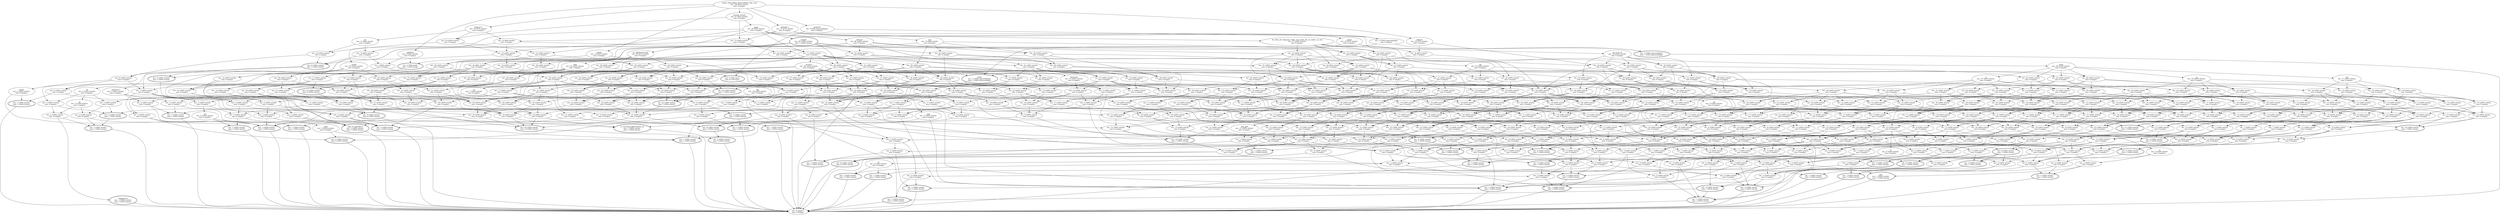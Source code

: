 digraph d{
1 [label="author, date-added, date-modified, title, year
ext.: 100 (93% article) 
own: 0 (empty) "]
2 [label="ext.: 1 (100% article) 
own: 1 (100% article) ", peripheries = 2]
3 [label="ext.: 53 (100% article) 
own: 0 (empty) "]
4 [label="ext.: 9 (100% article) 
own: 9 (100% article) ", peripheries = 2]
5 [label="ext.: 6 (100% article) 
own: 0 (empty) "]
6 [label="ext.: 1 (100% article) 
own: 1 (100% article) ", peripheries = 2]
7 [label="ext.: 10 (100% article) 
own: 0 (empty) "]
8 [label="journal, volume
ext.: 97 (95% article) 
own: 0 (empty) "]
9 [label="ext.: 9 (100% article) 
own: 1 (100% article) ", peripheries = 2]
10 [label="number
ext.: 83 (100% article) 
own: 1 (100% article) ", peripheries = 2]
11 [label="ext.: 27 (100% article) 
own: 0 (empty) "]
12 [label="ext.: 40 (100% article) 
own: 0 (empty) "]
13 [label="ext.: 26 (100% article) 
own: 0 (empty) "]
14 [label="ext.: 33 (100% article) 
own: 0 (empty) "]
15 [label="ext.: 32 (100% article) 
own: 0 (empty) "]
16 [label="ext.: 2 (100% article) 
own: 2 (100% article) ", peripheries = 2]
17 [label="ext.: 10 (100% article) 
own: 0 (empty) "]
18 [label="ext.: 5 (100% article) 
own: 0 (empty) "]
19 [label="ext.: 6 (100% article) 
own: 0 (empty) "]
20 [label="ext.: 1 (100% article) 
own: 1 (100% article) ", peripheries = 2]
21 [label="ext.: 4 (100% article) 
own: 0 (empty) "]
22 [label="ext.: 8 (100% article) 
own: 0 (empty) "]
23 [label="ext.: 2 (100% article) 
own: 0 (empty) "]
24 [label="ext.: 1 (100% article) 
own: 1 (100% article) ", peripheries = 2]
25 [label="ext.: 66 (100% article) 
own: 0 (empty) "]
26 [label="ext.: 73 (100% article) 
own: 0 (empty) "]
27 [label="ext.: 6 (100% article) 
own: 1 (100% article) ", peripheries = 2]
28 [label="ext.: 37 (100% article) 
own: 0 (empty) "]
29 [label="ext.: 11 (100% article) 
own: 1 (100% article) ", peripheries = 2]
30 [label="ext.: 12 (100% article) 
own: 0 (empty) "]
31 [label="ext.: 4 (100% article) 
own: 0 (empty) "]
32 [label="ext.: 1 (100% article) 
own: 1 (100% article) ", peripheries = 2]
33 [label="ext.: 4 (100% article) 
own: 0 (empty) "]
34 [label="ext.: 5 (100% article) 
own: 0 (empty) "]
35 [label="ext.: 2 (100% article) 
own: 0 (empty) "]
36 [label="pmc
ext.: 1 (100% article) 
own: 1 (100% article) ", peripheries = 2]
37 [label="ext.: 10 (100% article) 
own: 0 (empty) "]
38 [label="ext.: 4 (100% article) 
own: 1 (100% article) ", peripheries = 2]
39 [label="abstract
ext.: 60 (100% article) 
own: 0 (empty) "]
40 [label="ext.: 11 (100% article) 
own: 0 (empty) "]
41 [label="pages
ext.: 95 (95% article) 
own: 0 (empty) "]
42 [label="ext.: 46 (100% article) 
own: 0 (empty) "]
43 [label="ext.: 12 (100% article) 
own: 0 (empty) "]
44 [label="ext.: 1 (100% article) 
own: 1 (100% article) ", peripheries = 2]
45 [label="ext.: 17 (100% article) 
own: 0 (empty) "]
46 [label="ext.: 2 (100% article) 
own: 0 (empty) "]
47 [label="supplement
ext.: 1 (100% article) 
own: 1 (100% article) ", peripheries = 2]
48 [label="ext.: 2 (100% article) 
own: 1 (100% article) ", peripheries = 2]
49 [label="ext.: 3 (100% article) 
own: 0 (empty) "]
50 [label="ext.: 14 (100% article) 
own: 4 (100% article) ", peripheries = 2]
51 [label="ext.: 44 (90% article) 
own: 0 (empty) "]
52 [label="issn
ext.: 74 (94% article) 
own: 0 (empty) "]
53 [label="ext.: 4 (75% misc) 
own: 4 (75% misc) ", peripheries = 2]
54 [label="ext.: 7 (100% article) 
own: 0 (empty) "]
55 [label="ext.: 11 (100% article) 
own: 0 (empty) "]
56 [label="ext.: 11 (100% article) 
own: 0 (empty) "]
57 [label="ext.: 10 (100% article) 
own: 0 (empty) "]
58 [label="ext.: 42 (100% article) 
own: 0 (empty) "]
59 [label="ext.: 2 (100% article) 
own: 1 (100% article) ", peripheries = 2]
60 [label="ext.: 41 (100% article) 
own: 0 (empty) "]
61 [label="ext.: 9 (100% article) 
own: 1 (100% article) ", peripheries = 2]
62 [label="ext.: 14 (100% article) 
own: 0 (empty) "]
63 [label="ext.: 71 (100% article) 
own: 0 (empty) "]
64 [label="ext.: 14 (100% article) 
own: 0 (empty) "]
65 [label="ext.: 14 (100% article) 
own: 0 (empty) "]
66 [label="ext.: 15 (100% article) 
own: 0 (empty) "]
67 [label="ext.: 11 (100% article) 
own: 0 (empty) "]
68 [label="ext.: 13 (100% article) 
own: 0 (empty) "]
69 [label="ext.: 10 (100% article) 
own: 0 (empty) "]
70 [label="ext.: 3 (100% article) 
own: 0 (empty) "]
71 [label="ext.: 2 (100% article) 
own: 1 (100% article) ", peripheries = 2]
72 [label="ext.: 3 (100% article) 
own: 0 (empty) "]
73 [label="ext.: 7 (100% article) 
own: 0 (empty) "]
74 [label="ext.: 5 (100% article) 
own: 0 (empty) "]
75 [label="ext.: 6 (100% article) 
own: 0 (empty) "]
76 [label="ext.: 1 (100% article) 
own: 1 (100% article) ", peripheries = 2]
77 [label="ext.: 6 (100% article) 
own: 1 (100% article) ", peripheries = 2]
78 [label="ext.: 8 (100% article) 
own: 0 (empty) "]
79 [label="ext.: 5 (100% article) 
own: 0 (empty) "]
80 [label="ext.: 7 (100% article) 
own: 0 (empty) "]
81 [label="ext.: 4 (100% article) 
own: 0 (empty) "]
82 [label="ext.: 1 (100% article) 
own: 1 (100% article) ", peripheries = 2]
83 [label="ext.: 3 (100% article) 
own: 1 (100% article) ", peripheries = 2]
84 [label="ext.: 1 (100% article) 
own: 1 (100% article) ", peripheries = 2]
85 [label="ext.: 6 (100% article) 
own: 0 (empty) "]
86 [label="ext.: 3 (100% article) 
own: 1 (100% article) ", peripheries = 2]
87 [label="ext.: 36 (100% article) 
own: 0 (empty) "]
88 [label="ext.: 63 (100% article) 
own: 0 (empty) "]
89 [label="ext.: 30 (100% article) 
own: 0 (empty) "]
90 [label="ext.: 37 (100% article) 
own: 0 (empty) "]
91 [label="ext.: 48 (100% article) 
own: 0 (empty) "]
92 [label="ext.: 34 (100% article) 
own: 0 (empty) "]
93 [label="ext.: 41 (100% article) 
own: 0 (empty) "]
94 [label="ext.: 52 (100% article) 
own: 0 (empty) "]
95 [label="ext.: 22 (100% article) 
own: 1 (100% article) ", peripheries = 2]
96 [label="ext.: 38 (100% article) 
own: 0 (empty) "]
97 [label="isi, publication-type
ext.: 46 (91% article) 
own: 0 (empty) "]
98 [label="ext.: 24 (100% article) 
own: 1 (100% article) ", peripheries = 2]
99 [label="ext.: 10 (100% article) 
own: 1 (100% article) ", peripheries = 2]
100 [label="ext.: 13 (100% article) 
own: 0 (empty) "]
101 [label="ext.: 13 (100% article) 
own: 0 (empty) "]
102 [label="ext.: 14 (100% article) 
own: 0 (empty) "]
103 [label="ext.: 12 (100% article) 
own: 0 (empty) "]
104 [label="ext.: 13 (100% article) 
own: 0 (empty) "]
105 [label="ext.: 16 (100% article) 
own: 0 (empty) "]
106 [label="ext.: 16 (100% article) 
own: 0 (empty) "]
107 [label="mh
ext.: 17 (100% article) 
own: 0 (empty) "]
108 [label="ext.: 15 (100% article) 
own: 0 (empty) "]
109 [label="ext.: 5 (100% article) 
own: 1 (100% article) ", peripheries = 2]
110 [label="ext.: 7 (100% article) 
own: 0 (empty) "]
111 [label="ext.: 12 (100% article) 
own: 0 (empty) "]
112 [label="ext.: 13 (100% article) 
own: 0 (empty) "]
113 [label="ext.: 6 (100% article) 
own: 0 (empty) "]
114 [label="ext.: 11 (100% article) 
own: 0 (empty) "]
115 [label="ext.: 12 (100% article) 
own: 0 (empty) "]
116 [label="ext.: 12 (100% article) 
own: 0 (empty) "]
117 [label="ext.: 15 (100% article) 
own: 0 (empty) "]
118 [label="ext.: 15 (100% article) 
own: 0 (empty) "]
119 [label="ext.: 16 (100% article) 
own: 0 (empty) "]
120 [label="ext.: 14 (100% article) 
own: 0 (empty) "]
121 [label="ext.: 6 (100% article) 
own: 0 (empty) "]
122 [label="ext.: 8 (100% article) 
own: 0 (empty) "]
123 [label="ext.: 7 (100% article) 
own: 0 (empty) "]
124 [label="ext.: 9 (100% article) 
own: 0 (empty) "]
125 [label="ext.: 8 (100% article) 
own: 0 (empty) "]
126 [label="m3
ext.: 2 (100% article) 
own: 0 (empty) "]
127 [label="ext.: 30 (100% article) 
own: 0 (empty) "]
128 [label="ext.: 29 (100% article) 
own: 0 (empty) "]
129 [label="ext.: 7 (100% article) 
own: 0 (empty) "]
130 [label="ext.: 2 (100% article) 
own: 0 (empty) "]
131 [label="ext.: 5 (100% article) 
own: 0 (empty) "]
132 [label="ext.: 4 (100% article) 
own: 0 (empty) "]
133 [label="ty
ext.: 7 (100% article) 
own: 0 (empty) "]
134 [label="isbn, l3, bdsk-file-2
ext.: 1 (100% article) 
own: 1 (100% article) ", peripheries = 2]
135 [label="bdsk-file-1
ext.: 75 (97% article) 
own: 0 (empty) "]
136 [label="group
ext.: 43 (97% article) 
own: 0 (empty) "]
137 [label="booktitle
ext.: 6 (50% inproceedings) 
own: 0 (empty) "]
138 [label="ext.: 1 (100% inproceedings) 
own: 1 (100% inproceedings) ", peripheries = 2]
139 [label="ext.: 3 (100% article) 
own: 0 (empty) "]
140 [label="ext.: 17 (100% article) 
own: 0 (empty) "]
141 [label="ext.: 6 (100% article) 
own: 0 (empty) "]
142 [label="ext.: 2 (100% article) 
own: 0 (empty) "]
143 [label="ext.: 1 (100% article) 
own: 1 (100% article) ", peripheries = 2]
144 [label="url
ext.: 11 (90% article) 
own: 0 (empty) "]
145 [label="ext.: 10 (90% article) 
own: 0 (empty) "]
146 [label="bdsk-url-1
ext.: 34 (97% article) 
own: 0 (empty) "]
147 [label="ext.: 33 (96% article) 
own: 0 (empty) "]
148 [label="ext.: 20 (95% article) 
own: 0 (empty) "]
149 [label="ext.: 3 (66% article) 
own: 0 (empty) "]
150 [label="ext.: 33 (96% article) 
own: 0 (empty) "]
151 [label="address
ext.: 35 (97% article) 
own: 0 (empty) "]
152 [label="ext.: 2 (100% inproceedings) 
own: 0 (empty) "]
153 [label="editor
ext.: 1 (100% inproceedings) 
own: 1 (100% inproceedings) ", peripheries = 2]
154 [label="ext.: 30 (100% article) 
own: 0 (empty) "]
155 [label="ext.: 2 (100% article) 
own: 0 (empty) "]
156 [label="month
ext.: 33 (100% article) 
own: 0 (empty) "]
157 [label="ext.: 1 (100% article) 
own: 1 (100% article) ", peripheries = 2]
158 [label="publisher
ext.: 4 (50% article) 
own: 0 (empty) "]
159 [label="annote
ext.: 13 (92% article) 
own: 0 (empty) "]
160 [label="ext.: 2 (50% book) 
own: 1 (100% book) ", peripheries = 2]
161 [label="ext.: 14 (100% article) 
own: 0 (empty) "]
162 [label="ext.: 14 (100% article) 
own: 0 (empty) "]
163 [label="ext.: 20 (100% article) 
own: 0 (empty) "]
164 [label="ext.: 21 (100% article) 
own: 0 (empty) "]
165 [label="ext.: 23 (100% article) 
own: 0 (empty) "]
166 [label="ext.: 18 (100% article) 
own: 0 (empty) "]
167 [label="ext.: 7 (100% article) 
own: 0 (empty) "]
168 [label="ext.: 17 (100% article) 
own: 0 (empty) "]
169 [label="ext.: 23 (100% article) 
own: 0 (empty) "]
170 [label="ext.: 24 (100% article) 
own: 0 (empty) "]
171 [label="ext.: 26 (100% article) 
own: 0 (empty) "]
172 [label="ext.: 21 (100% article) 
own: 0 (empty) "]
173 [label="ext.: 8 (100% article) 
own: 0 (empty) "]
174 [label="ext.: 6 (100% article) 
own: 0 (empty) "]
175 [label="ext.: 5 (100% article) 
own: 0 (empty) "]
176 [label="ext.: 16 (100% article) 
own: 0 (empty) "]
177 [label="ext.: 22 (100% article) 
own: 0 (empty) "]
178 [label="ext.: 23 (100% article) 
own: 0 (empty) "]
179 [label="ext.: 25 (100% article) 
own: 0 (empty) "]
180 [label="ext.: 20 (100% article) 
own: 0 (empty) "]
181 [label="ext.: 19 (100% article) 
own: 0 (empty) "]
182 [label="rn
ext.: 25 (100% article) 
own: 0 (empty) "]
183 [label="ext.: 26 (100% article) 
own: 0 (empty) "]
184 [label="dcom
ext.: 28 (100% article) 
own: 0 (empty) "]
185 [label="ext.: 23 (100% article) 
own: 0 (empty) "]
186 [label="ext.: 15 (100% article) 
own: 0 (empty) "]
187 [label="ext.: 21 (100% article) 
own: 0 (empty) "]
188 [label="ext.: 22 (100% article) 
own: 0 (empty) "]
189 [label="ext.: 24 (100% article) 
own: 0 (empty) "]
190 [label="ext.: 19 (100% article) 
own: 0 (empty) "]
191 [label="ext.: 18 (100% article) 
own: 0 (empty) "]
192 [label="ext.: 24 (100% article) 
own: 0 (empty) "]
193 [label="ext.: 25 (100% article) 
own: 0 (empty) "]
194 [label="lr
ext.: 27 (100% article) 
own: 0 (empty) "]
195 [label="ext.: 22 (100% article) 
own: 0 (empty) "]
196 [label="ext.: 47 (100% article) 
own: 0 (empty) "]
197 [label="ext.: 1 (100% article) 
own: 1 (100% article) ", peripheries = 2]
198 [label="ext.: 7 (100% article) 
own: 0 (empty) "]
199 [label="ext.: 7 (100% article) 
own: 0 (empty) "]
200 [label="ext.: 10 (100% article) 
own: 0 (empty) "]
201 [label="ext.: 9 (100% article) 
own: 0 (empty) "]
202 [label="ext.: 10 (100% article) 
own: 0 (empty) "]
203 [label="ext.: 11 (100% article) 
own: 0 (empty) "]
204 [label="ext.: 10 (100% article) 
own: 0 (empty) "]
205 [label="ext.: 10 (100% article) 
own: 0 (empty) "]
206 [label="ext.: 11 (100% article) 
own: 0 (empty) "]
207 [label="ext.: 11 (100% article) 
own: 0 (empty) "]
208 [label="ext.: 12 (100% article) 
own: 0 (empty) "]
209 [label="ext.: 17 (100% article) 
own: 0 (empty) "]
210 [label="ext.: 8 (100% article) 
own: 0 (empty) "]
211 [label="ext.: 3 (100% article) 
own: 1 (100% article) ", peripheries = 2]
212 [label="ext.: 13 (100% article) 
own: 0 (empty) "]
213 [label="ext.: 19 (100% article) 
own: 0 (empty) "]
214 [label="ext.: 29 (100% article) 
own: 0 (empty) "]
215 [label="ext.: 31 (100% article) 
own: 0 (empty) "]
216 [label="ext.: 15 (100% article) 
own: 0 (empty) "]
217 [label="ext.: 16 (100% article) 
own: 0 (empty) "]
218 [label="ext.: 18 (100% article) 
own: 0 (empty) "]
219 [label="ext.: 27 (100% article) 
own: 0 (empty) "]
220 [label="ext.: 35 (100% article) 
own: 0 (empty) "]
221 [label="ext.: 33 (100% article) 
own: 0 (empty) "]
222 [label="ext.: 16 (100% article) 
own: 0 (empty) "]
223 [label="ext.: 21 (100% article) 
own: 0 (empty) "]
224 [label="ext.: 20 (100% article) 
own: 0 (empty) "]
225 [label="ext.: 24 (100% article) 
own: 0 (empty) "]
226 [label="ext.: 16 (100% article) 
own: 0 (empty) "]
227 [label="ext.: 19 (100% article) 
own: 0 (empty) "]
228 [label="ext.: 26 (100% article) 
own: 0 (empty) "]
229 [label="ext.: 33 (100% article) 
own: 0 (empty) "]
230 [label="ext.: 31 (100% article) 
own: 0 (empty) "]
231 [label="ext.: 29 (100% article) 
own: 0 (empty) "]
232 [label="da, edat, jid, language, mhda, own, pmid, pst, pt, pubm, so, stat
ext.: 37 (100% article) 
own: 0 (empty) "]
233 [label="ext.: 35 (100% article) 
own: 0 (empty) "]
234 [label="ext.: 16 (100% article) 
own: 0 (empty) "]
235 [label="ext.: 20 (100% article) 
own: 0 (empty) "]
236 [label="ext.: 19 (100% article) 
own: 0 (empty) "]
237 [label="ext.: 17 (100% article) 
own: 0 (empty) "]
238 [label="pii
ext.: 22 (100% article) 
own: 0 (empty) "]
239 [label="ext.: 21 (100% article) 
own: 0 (empty) "]
240 [label="ext.: 16 (100% article) 
own: 0 (empty) "]
241 [label="ext.: 18 (100% article) 
own: 0 (empty) "]
242 [label="ext.: 12 (100% article) 
own: 0 (empty) "]
243 [label="ext.: 10 (100% article) 
own: 1 (100% article) ", peripheries = 2]
244 [label="ext.: 16 (100% article) 
own: 0 (empty) "]
245 [label="ext.: 19 (100% article) 
own: 0 (empty) "]
246 [label="ext.: 18 (100% article) 
own: 0 (empty) "]
247 [label="ext.: 21 (100% article) 
own: 0 (empty) "]
248 [label="ext.: 17 (100% article) 
own: 0 (empty) "]
249 [label="ext.: 20 (100% article) 
own: 0 (empty) "]
250 [label="ext.: 8 (100% article) 
own: 1 (100% article) ", peripheries = 2]
251 [label="ext.: 10 (100% article) 
own: 0 (empty) "]
252 [label="ext.: 6 (100% article) 
own: 0 (empty) "]
253 [label="ext.: 7 (100% article) 
own: 0 (empty) "]
254 [label="ext.: 7 (100% article) 
own: 0 (empty) "]
255 [label="ext.: 8 (100% article) 
own: 0 (empty) "]
256 [label="ext.: 4 (100% article) 
own: 0 (empty) "]
257 [label="ext.: 4 (100% article) 
own: 0 (empty) "]
258 [label="ext.: 13 (100% article) 
own: 0 (empty) "]
259 [label="ext.: 11 (100% article) 
own: 0 (empty) "]
260 [label="ext.: 2 (100% article) 
own: 1 (100% article) ", peripheries = 2]
261 [label="ext.: 6 (100% article) 
own: 1 (100% article) ", peripheries = 2]
262 [label="ext.: 10 (100% article) 
own: 0 (empty) "]
263 [label="ext.: 25 (100% article) 
own: 0 (empty) "]
264 [label="ext.: 12 (100% article) 
own: 0 (empty) "]
265 [label="ext.: 28 (100% article) 
own: 0 (empty) "]
266 [label="ext.: 23 (100% article) 
own: 0 (empty) "]
267 [label="ext.: 25 (100% article) 
own: 0 (empty) "]
268 [label="ext.: 9 (100% article) 
own: 0 (empty) "]
269 [label="ext.: 12 (100% article) 
own: 0 (empty) "]
270 [label="ext.: 17 (100% article) 
own: 0 (empty) "]
271 [label="ext.: 22 (100% article) 
own: 0 (empty) "]
272 [label="co, iso-source-abbreviation, ps
ext.: 1 (100% article) 
own: 1 (100% article) ", peripheries = 2]
273 [label="ext.: 9 (100% article) 
own: 0 (empty) "]
274 [label="ext.: 18 (100% article) 
own: 0 (empty) "]
275 [label="ext.: 28 (100% article) 
own: 0 (empty) "]
276 [label="ext.: 30 (100% article) 
own: 0 (empty) "]
277 [label="ext.: 14 (100% article) 
own: 0 (empty) "]
278 [label="ext.: 10 (100% article) 
own: 0 (empty) "]
279 [label="ext.: 17 (100% article) 
own: 0 (empty) "]
280 [label="ext.: 26 (100% article) 
own: 0 (empty) "]
281 [label="ext.: 34 (100% article) 
own: 0 (empty) "]
282 [label="ext.: 32 (100% article) 
own: 0 (empty) "]
283 [label="ext.: 15 (100% article) 
own: 0 (empty) "]
284 [label="ext.: 20 (100% article) 
own: 0 (empty) "]
285 [label="ext.: 19 (100% article) 
own: 0 (empty) "]
286 [label="ext.: 23 (100% article) 
own: 0 (empty) "]
287 [label="ext.: 15 (100% article) 
own: 0 (empty) "]
288 [label="ext.: 18 (100% article) 
own: 0 (empty) "]
289 [label="ext.: 25 (100% article) 
own: 0 (empty) "]
290 [label="ext.: 32 (100% article) 
own: 0 (empty) "]
291 [label="ext.: 30 (100% article) 
own: 0 (empty) "]
292 [label="ext.: 28 (100% article) 
own: 0 (empty) "]
293 [label="au, jt, pl, sb
ext.: 36 (100% article) 
own: 0 (empty) "]
294 [label="ext.: 34 (100% article) 
own: 0 (empty) "]
295 [label="ext.: 15 (100% article) 
own: 0 (empty) "]
296 [label="ext.: 19 (100% article) 
own: 0 (empty) "]
297 [label="ext.: 18 (100% article) 
own: 0 (empty) "]
298 [label="ext.: 16 (100% article) 
own: 0 (empty) "]
299 [label="ext.: 21 (100% article) 
own: 0 (empty) "]
300 [label="ext.: 20 (100% article) 
own: 0 (empty) "]
301 [label="ext.: 15 (100% article) 
own: 0 (empty) "]
302 [label="ext.: 15 (100% article) 
own: 0 (empty) "]
303 [label="ext.: 17 (100% article) 
own: 0 (empty) "]
304 [label="ext.: 11 (100% article) 
own: 0 (empty) "]
305 [label="ext.: 12 (100% article) 
own: 0 (empty) "]
306 [label="ext.: 10 (100% article) 
own: 0 (empty) "]
307 [label="ext.: 6 (100% article) 
own: 6 (100% article) ", peripheries = 2]
308 [label="ext.: 5 (100% article) 
own: 0 (empty) "]
309 [label="ext.: 15 (100% article) 
own: 0 (empty) "]
310 [label="ext.: 1 (100% article) 
own: 1 (100% article) ", peripheries = 2]
311 [label="ext.: 2 (100% article) 
own: 0 (empty) "]
312 [label="si
ext.: 3 (100% article) 
own: 0 (empty) "]
313 [label="ext.: 1 (100% article) 
own: 1 (100% article) ", peripheries = 2]
314 [label="ext.: 8 (100% article) 
own: 0 (empty) "]
315 [label="ext.: 4 (100% article) 
own: 0 (empty) "]
316 [label="ext.: 15 (100% article) 
own: 0 (empty) "]
317 [label="ext.: 10 (100% article) 
own: 0 (empty) "]
318 [label="ext.: 11 (100% article) 
own: 0 (empty) "]
319 [label="ext.: 18 (100% article) 
own: 0 (empty) "]
320 [label="ext.: 13 (100% article) 
own: 0 (empty) "]
321 [label="keywords
ext.: 15 (100% article) 
own: 0 (empty) "]
322 [label="ext.: 17 (100% article) 
own: 0 (empty) "]
323 [label="ext.: 20 (100% article) 
own: 0 (empty) "]
324 [label="ext.: 16 (100% article) 
own: 0 (empty) "]
325 [label="ext.: 19 (100% article) 
own: 0 (empty) "]
326 [label="ext.: 7 (100% article) 
own: 0 (empty) "]
327 [label="ext.: 9 (100% article) 
own: 0 (empty) "]
328 [label="ext.: 25 (100% article) 
own: 0 (empty) "]
329 [label="ext.: 28 (100% article) 
own: 0 (empty) "]
330 [label="ext.: 27 (100% article) 
own: 0 (empty) "]
331 [label="ext.: 30 (100% article) 
own: 0 (empty) "]
332 [label="ext.: 17 (100% article) 
own: 0 (empty) "]
333 [label="ext.: 19 (100% article) 
own: 0 (empty) "]
334 [label="ext.: 17 (100% article) 
own: 0 (empty) "]
335 [label="ext.: 20 (100% article) 
own: 0 (empty) "]
336 [label="ext.: 19 (100% article) 
own: 0 (empty) "]
337 [label="ext.: 22 (100% article) 
own: 0 (empty) "]
338 [label="ext.: 18 (100% article) 
own: 0 (empty) "]
339 [label="ext.: 21 (100% article) 
own: 0 (empty) "]
340 [label="ext.: 9 (100% article) 
own: 0 (empty) "]
341 [label="ext.: 11 (100% article) 
own: 0 (empty) "]
342 [label="ext.: 10 (100% article) 
own: 0 (empty) "]
343 [label="ext.: 13 (100% article) 
own: 0 (empty) "]
344 [label="ext.: 39 (100% article) 
own: 0 (empty) "]
345 [label="ext.: 24 (100% article) 
own: 0 (empty) "]
346 [label="ext.: 27 (100% article) 
own: 0 (empty) "]
347 [label="ext.: 26 (100% article) 
own: 0 (empty) "]
348 [label="ext.: 29 (100% article) 
own: 0 (empty) "]
349 [label="ext.: 16 (100% article) 
own: 0 (empty) "]
350 [label="ext.: 18 (100% article) 
own: 0 (empty) "]
351 [label="ext.: 2 (100% article) 
own: 1 (100% article) ", peripheries = 2]
352 [label="ext.: 4 (100% article) 
own: 0 (empty) "]
353 [label="ext.: 7 (100% article) 
own: 0 (empty) "]
354 [label="ext.: 2 (100% article) 
own: 0 (empty) "]
355 [label="ext.: 12 (100% article) 
own: 0 (empty) "]
356 [label="ext.: 9 (100% article) 
own: 0 (empty) "]
357 [label="ext.: 1 (100% article) 
own: 1 (100% article) ", peripheries = 2]
358 [label="ext.: 28 (100% article) 
own: 0 (empty) "]
359 [label="ext.: 27 (100% article) 
own: 0 (empty) "]
360 [label="dep, phst
ext.: 11 (100% article) 
own: 0 (empty) "]
361 [label="gr
ext.: 9 (100% article) 
own: 0 (empty) "]
362 [label="ext.: 19 (100% article) 
own: 0 (empty) "]
363 [label="ext.: 4 (100% article) 
own: 0 (empty) "]
364 [label="ext.: 31 (100% article) 
own: 0 (empty) "]
365 [label="ext.: 30 (100% article) 
own: 0 (empty) "]
366 [label="ext.: 18 (100% article) 
own: 0 (empty) "]
367 [label="local-url
ext.: 49 (100% article) 
own: 0 (empty) "]
368 [label="ext.: 6 (100% article) 
own: 0 (empty) "]
369 [label="ext.: 16 (100% article) 
own: 0 (empty) "]
370 [label="ext.: 18 (100% article) 
own: 0 (empty) "]
371 [label="ext.: 12 (100% article) 
own: 0 (empty) "]
372 [label="ext.: 17 (100% article) 
own: 0 (empty) "]
373 [label="ext.: 20 (100% article) 
own: 0 (empty) "]
374 [label="ext.: 19 (100% article) 
own: 0 (empty) "]
375 [label="ext.: 13 (100% article) 
own: 0 (empty) "]
376 [label="ext.: 13 (100% article) 
own: 0 (empty) "]
377 [label="ext.: 14 (100% article) 
own: 0 (empty) "]
378 [label="ext.: 4 (100% article) 
own: 0 (empty) "]
379 [label="ext.: 23 (100% article) 
own: 0 (empty) "]
380 [label="ext.: 7 (100% article) 
own: 0 (empty) "]
381 [label="ext.: 16 (100% article) 
own: 0 (empty) "]
382 [label="ext.: 19 (100% article) 
own: 0 (empty) "]
383 [label="ext.: 20 (100% article) 
own: 0 (empty) "]
384 [label="ext.: 3 (100% article) 
own: 0 (empty) "]
385 [label="ext.: 1 (100% article) 
own: 1 (100% article) ", peripheries = 2]
386 [label="ext.: 3 (100% article) 
own: 0 (empty) "]
387 [label="ext.: 2 (100% article) 
own: 0 (empty) "]
388 [label="ext.: 9 (100% article) 
own: 0 (empty) "]
389 [label="ext.: 3 (100% article) 
own: 0 (empty) "]
390 [label="ext.: 12 (100% article) 
own: 0 (empty) "]
391 [label="ext.: 4 (100% article) 
own: 0 (empty) "]
392 [label="ext.: 4 (100% article) 
own: 0 (empty) "]
393 [label="ext.: 2 (100% article) 
own: 0 (empty) "]
394 [label="ext.: 6 (100% article) 
own: 0 (empty) "]
395 [label="ci
ext.: 5 (100% article) 
own: 0 (empty) "]
396 [label="ext.: 2 (100% article) 
own: 0 (empty) "]
397 [label="ext.: 4 (100% article) 
own: 0 (empty) "]
398 [label="ext.: 5 (100% article) 
own: 0 (empty) "]
399 [label="ext.: 3 (100% article) 
own: 0 (empty) "]
400 [label="ext.: 3 (100% article) 
own: 0 (empty) "]
401 [label="ext.: 3 (100% article) 
own: 0 (empty) "]
402 [label="ext.: 2 (100% article) 
own: 0 (empty) "]
403 [label="ext.: 1 (100% article) 
own: 1 (100% article) ", peripheries = 2]
404 [label="title1
ext.: 3 (100% article) 
own: 0 (empty) "]
405 [label="ext.: 3 (100% article) 
own: 0 (empty) "]
406 [label="ext.: 2 (100% article) 
own: 2 (100% article) ", peripheries = 2]
407 [label="eprint
ext.: 2 (100% article) 
own: 0 (empty) "]
408 [label="ext.: 7 (100% article) 
own: 0 (empty) "]
409 [label="ext.: 2 (100% article) 
own: 0 (empty) "]
410 [label="ext.: 9 (100% article) 
own: 0 (empty) "]
411 [label="ext.: 3 (100% article) 
own: 0 (empty) "]
412 [label="doi
ext.: 18 (100% article) 
own: 0 (empty) "]
413 [label="bdsk-url-2
ext.: 3 (100% article) 
own: 0 (empty) "]
414 [label="ext.: 2 (100% article) 
own: 0 (empty) "]
415 [label="ext.: 11 (100% article) 
own: 0 (empty) "]
416 [label="ext.: 26 (100% article) 
own: 0 (empty) "]
417 [label="ext.: 2 (100% article) 
own: 0 (empty) "]
418 [label="ext.: 3 (100% article) 
own: 0 (empty) "]
419 [label="ext.: 1 (100% article) 
own: 1 (100% article) ", peripheries = 2]
420 [label="ext.: 30 (100% article) 
own: 0 (empty) "]
421 [label="ext.: 21 (100% article) 
own: 0 (empty) "]
422 [label="ext.: 2 (100% article) 
own: 0 (empty) "]
423 [label="af
ext.: 3 (100% article) 
own: 0 (empty) "]
424 [label="ext.: 3 (100% article) 
own: 0 (empty) "]
425 [label="di
ext.: 4 (100% article) 
own: 0 (empty) "]
426 [label="ext.: 23 (100% article) 
own: 0 (empty) "]
427 [label="ext.: 25 (100% article) 
own: 0 (empty) "]
428 [label="ext.: 22 (100% article) 
own: 0 (empty) "]
429 [label="ext.: 21 (100% article) 
own: 0 (empty) "]
430 [label="ext.: 40 (100% article) 
own: 0 (empty) "]
431 [label="ext.: 31 (100% article) 
own: 0 (empty) "]
432 [label="ext.: 24 (100% article) 
own: 0 (empty) "]
433 [label="ext.: 26 (100% article) 
own: 0 (empty) "]
434 [label="ext.: 20 (100% article) 
own: 0 (empty) "]
435 [label="ext.: 24 (100% article) 
own: 0 (empty) "]
436 [label="ext.: 27 (100% article) 
own: 0 (empty) "]
437 [label="ext.: 1 (100% article) 
own: 1 (100% article) ", peripheries = 2]
438 [label="ext.: 27 (100% article) 
own: 0 (empty) "]
439 [label="ext.: 20 (100% article) 
own: 0 (empty) "]
440 [label="ext.: 21 (100% article) 
own: 0 (empty) "]
441 [label="ext.: 20 (100% article) 
own: 0 (empty) "]
442 [label="ext.: 28 (100% article) 
own: 0 (empty) "]
443 [label="ext.: 19 (100% article) 
own: 0 (empty) "]
444 [label="ext.: 23 (100% article) 
own: 0 (empty) "]
445 [label="ext.: 19 (100% article) 
own: 0 (empty) "]
446 [label="ext.: 18 (100% article) 
own: 13 (100% article) ", peripheries = 2]
447 [label="ext.: 3 (100% article) 
own: 0 (empty) "]
448 [label="ext.: 2 (100% article) 
own: 0 (empty) "]
449 [label="ext.: 1 (100% article) 
own: 1 (100% article) ", peripheries = 2]
450 [label="ext.: 7 (100% article) 
own: 0 (empty) "]
451 [label="ext.: 3 (100% article) 
own: 0 (empty) "]
452 [label="ext.: 10 (100% article) 
own: 0 (empty) "]
453 [label="ext.: 2 (100% article) 
own: 0 (empty) "]
454 [label="ext.: 1 (100% article) 
own: 1 (100% article) ", peripheries = 2]
455 [label="ext.: 9 (100% article) 
own: 0 (empty) "]
456 [label="ext.: 12 (100% article) 
own: 0 (empty) "]
457 [label="ext.: 11 (100% article) 
own: 0 (empty) "]
458 [label="ext.: 22 (100% article) 
own: 0 (empty) "]
459 [label="ext.: 23 (100% article) 
own: 0 (empty) "]
460 [label="ext.: 22 (100% article) 
own: 0 (empty) "]
461 [label="ext.: 21 (100% article) 
own: 0 (empty) "]
462 [label="ext.: 9 (100% article) 
own: 0 (empty) "]
463 [label="ext.: 8 (100% article) 
own: 3 (100% article) ", peripheries = 2]
464 [label="ext.: 5 (100% article) 
own: 0 (empty) "]
465 [label="ext.: 11 (100% article) 
own: 0 (empty) "]
466 [label="ext.: 7 (100% article) 
own: 0 (empty) "]
467 [label="ext.: 8 (100% article) 
own: 0 (empty) "]
468 [label="ext.: 10 (100% article) 
own: 0 (empty) "]
469 [label="ext.: 8 (100% article) 
own: 0 (empty) "]
470 [label="ext.: 12 (100% article) 
own: 0 (empty) "]
471 [label="ext.: 11 (100% article) 
own: 0 (empty) "]
472 [label="ext.: 8 (100% article) 
own: 0 (empty) "]
473 [label="ext.: 11 (100% article) 
own: 0 (empty) "]
474 [label="ext.: 8 (100% article) 
own: 0 (empty) "]
475 [label="ext.: 12 (100% article) 
own: 0 (empty) "]
476 [label="ext.: 11 (100% article) 
own: 0 (empty) "]
477 [label="ext.: 9 (100% article) 
own: 0 (empty) "]
478 [label="ext.: 13 (100% article) 
own: 0 (empty) "]
479 [label="ext.: 12 (100% article) 
own: 0 (empty) "]
480 [label="rf
ext.: 2 (100% article) 
own: 0 (empty) "]
481 [label="ext.: 4 (100% article) 
own: 0 (empty) "]
482 [label="ext.: 5 (100% article) 
own: 0 (empty) "]
483 [label="ext.: 3 (100% article) 
own: 0 (empty) "]
484 [label="ext.: 2 (100% article) 
own: 0 (empty) "]
485 [label="ext.: 1 (100% article) 
own: 1 (100% article) ", peripheries = 2]
486 [label="ext.: 28 (100% article) 
own: 0 (empty) "]
487 [label="ext.: 31 (100% article) 
own: 0 (empty) "]
488 [label="ext.: 29 (100% article) 
own: 0 (empty) "]
489 [label="date
ext.: 32 (100% article) 
own: 0 (empty) "]
490 [label="ext.: 20 (100% article) 
own: 0 (empty) "]
491 [label="read
ext.: 2 (100% article) 
own: 0 (empty) "]
492 [label="ext.: 21 (100% article) 
own: 0 (empty) "]
493 [label="ext.: 20 (100% article) 
own: 0 (empty) "]
494 [label="ext.: 19 (100% article) 
own: 0 (empty) "]
495 [label="ext.: 23 (100% article) 
own: 0 (empty) "]
496 [label="ext.: 24 (100% article) 
own: 0 (empty) "]
497 [label="ext.: 23 (100% article) 
own: 0 (empty) "]
498 [label="ext.: 22 (100% article) 
own: 0 (empty) "]
499 [label="ext.: 1 (100% article) 
own: 1 (100% article) ", peripheries = 2]
500 [label="ext.: 5 (100% article) 
own: 5 (100% article) ", peripheries = 2]
501 [label="ext.: 0 (empty) 
own: 0 (empty) "]
1->135;
1->137;
1->146;
1->151;
1->158;
1->159;
135->136;
135->147;
135->150;
135->152;
137->152;
146->144;
146->147;
151->150;
158->160;
159->160;
8->14;
8->26;
8->41;
136->138;
144->145;
147->145;
147->148;
150->148;
152->138;
14->7;
14->15;
14->364;
26->15;
26->58;
26->63;
41->10;
41->39;
41->52;
41->63;
41->156;
41->364;
145->149;
7->9;
10->3;
10->25;
10->88;
10->127;
10->154;
15->9;
15->37;
15->365;
39->3;
39->42;
39->43;
39->60;
39->358;
52->42;
52->88;
52->94;
58->37;
58->93;
63->25;
63->60;
63->93;
63->94;
63->365;
63->367;
63->428;
156->43;
156->154;
156->428;
364->127;
364->358;
364->365;
3->11;
3->12;
3->17;
3->28;
9->38;
25->28;
25->90;
25->91;
25->128;
25->196;
25->321;
25->440;
25->456;
37->38;
42->12;
42->265;
43->17;
60->28;
60->62;
60->265;
60->359;
60->379;
88->12;
88->91;
93->62;
93->90;
93->92;
93->421;
93->436;
94->91;
94->92;
94->265;
94->430;
97->51;
97->96;
97->433;
97->489;
127->11;
127->125;
127->128;
154->17;
154->440;
358->11;
358->359;
365->128;
365->359;
365->366;
367->196;
367->366;
367->379;
367->429;
367->430;
367->436;
428->421;
428->429;
428->440;
11->5;
11->13;
12->263;
28->13;
28->55;
28->162;
28->263;
28->271;
51->45;
51->53;
51->87;
51->425;
51->431;
51->432;
62->55;
90->55;
90->89;
90->315;
90->410;
90->416;
90->439;
91->89;
91->263;
91->344;
91->457;
92->89;
92->435;
96->87;
96->267;
96->488;
125->5;
125->129;
125->407;
128->13;
128->129;
128->132;
128->133;
128->209;
128->410;
128->412;
128->413;
196->209;
196->271;
196->343;
196->344;
196->416;
196->441;
265->263;
321->162;
321->315;
321->343;
359->13;
359->381;
366->209;
366->381;
379->271;
379->381;
421->439;
429->441;
430->344;
430->435;
433->267;
433->427;
433->432;
433->496;
436->416;
436->435;
440->439;
440->441;
456->132;
456->457;
489->431;
489->487;
489->488;
5->2;
5->18;
13->18;
13->22;
13->85;
13->140;
13->199;
13->309;
45->49;
45->50;
45->264;
55->22;
55->451;
87->50;
87->266;
87->442;
89->444;
89->455;
129->18;
129->130;
129->131;
129->411;
129->418;
133->85;
133->131;
162->199;
162->269;
162->451;
209->309;
209->414;
209->415;
209->417;
209->418;
263->270;
267->98;
267->266;
267->495;
271->269;
271->270;
271->309;
315->451;
343->269;
343->342;
344->270;
344->342;
344->444;
344->462;
381->309;
407->2;
410->22;
410->408;
410->411;
410->417;
412->140;
412->408;
412->415;
413->155;
413->414;
416->417;
416->444;
416->491;
425->49;
425->423;
427->98;
427->426;
427->497;
431->264;
431->420;
431->442;
432->266;
432->426;
432->459;
435->444;
457->455;
457->462;
487->420;
487->486;
488->442;
488->486;
496->459;
496->492;
496->495;
496->497;
18->21;
18->23;
22->19;
22->23;
22->387;
49->46;
50->262;
85->21;
85->86;
85->405;
98->95;
98->498;
131->21;
131->126;
140->19;
155->157;
199->86;
199->308;
199->387;
264->40;
264->262;
266->95;
266->458;
269->268;
269->308;
270->268;
309->308;
309->405;
342->268;
408->19;
411->23;
414->157;
420->40;
420->424;
420->438;
423->46;
426->95;
426->460;
442->262;
442->438;
451->387;
459->434;
459->458;
459->460;
486->438;
492->434;
492->490;
495->458;
495->490;
495->498;
497->460;
497->498;
21->6;
21->404;
40->4;
40->48;
46->47;
86->310;
95->461;
126->6;
262->4;
308->310;
405->310;
424->48;
424->422;
434->443;
438->4;
458->443;
458->461;
460->461;
490->443;
498->461;
48->44;
404->406;
422->44;
461->463;
493->445;
493->494;
445->446;
494->446;
494->499;
446->500;
232->220;
232->229;
232->233;
232->238;
232->331;
220->215;
220->221;
220->223;
220->329;
220->383;
229->215;
229->230;
229->235;
229->330;
233->221;
233->230;
233->231;
233->239;
238->223;
238->235;
238->239;
331->231;
331->329;
331->330;
215->213;
215->214;
215->328;
215->333;
221->214;
221->219;
221->224;
221->373;
221->374;
223->213;
223->224;
230->214;
230->228;
230->236;
231->219;
231->228;
231->237;
235->213;
235->236;
239->224;
239->236;
239->237;
329->219;
329->328;
330->228;
330->328;
383->333;
383->374;
213->218;
214->218;
214->225;
214->227;
214->241;
219->222;
219->225;
224->218;
224->222;
224->372;
224->377;
228->225;
228->234;
236->218;
236->234;
237->222;
237->234;
328->225;
328->332;
333->241;
333->332;
373->227;
373->372;
374->241;
374->377;
218->216;
218->217;
218->258;
222->216;
225->216;
225->240;
227->217;
234->216;
241->240;
241->258;
293->184;
293->281;
293->290;
293->299;
293->348;
332->240;
372->217;
372->375;
377->258;
377->375;
184->107;
184->179;
184->182;
184->194;
184->337;
216->259;
217->242;
240->259;
258->242;
258->259;
281->276;
281->284;
281->346;
281->382;
290->179;
290->276;
290->296;
290->347;
299->284;
299->296;
348->337;
348->346;
348->347;
375->242;
107->102;
107->105;
107->119;
179->102;
179->177;
179->189;
179->336;
182->105;
182->177;
182->192;
182->323;
194->119;
194->171;
194->189;
194->192;
194->339;
194->478;
226->212;
276->274;
276->345;
276->350;
284->274;
294->183;
294->282;
294->291;
294->292;
294->300;
296->274;
337->323;
337->336;
337->339;
346->345;
347->336;
347->345;
382->350;
102->100;
102->112;
105->100;
105->117;
119->66;
119->112;
119->117;
171->66;
171->165;
171->169;
171->335;
171->470;
177->100;
177->187;
177->322;
183->106;
183->178;
183->185;
183->193;
183->247;
189->112;
189->165;
189->187;
189->338;
189->475;
192->117;
192->169;
192->187;
192->208;
192->325;
212->243;
282->275;
282->280;
282->285;
282->361;
282->362;
282->370;
291->178;
291->275;
291->289;
291->297;
292->247;
292->280;
292->289;
292->298;
300->285;
300->297;
300->298;
323->322;
323->325;
336->322;
336->338;
339->325;
339->335;
339->338;
345->349;
350->349;
478->208;
478->470;
478->475;
66->30;
66->64;
100->115;
106->101;
106->108;
106->118;
112->30;
112->115;
117->64;
117->115;
117->122;
165->30;
165->163;
165->334;
165->465;
169->64;
169->163;
169->203;
169->319;
169->320;
178->101;
178->180;
178->188;
178->246;
185->108;
185->180;
185->181;
185->195;
187->115;
187->163;
187->206;
187->324;
193->118;
193->170;
193->188;
193->195;
193->249;
193->479;
208->122;
208->203;
208->206;
247->181;
247->246;
247->249;
275->279;
275->286;
275->288;
275->303;
280->283;
280->286;
285->279;
285->283;
285->369;
285->376;
289->246;
289->286;
289->295;
297->279;
297->295;
298->283;
298->295;
322->324;
325->319;
325->324;
335->319;
335->334;
338->324;
338->334;
361->363;
361->368;
362->288;
362->363;
362->369;
370->303;
370->368;
370->376;
470->203;
470->465;
475->206;
475->465;
30->56;
64->56;
64->73;
101->103;
101->111;
108->103;
108->104;
108->120;
115->56;
115->110;
118->65;
118->111;
118->120;
122->73;
122->110;
163->56;
163->200;
163->316;
163->317;
170->65;
170->164;
170->172;
170->245;
170->471;
180->103;
180->176;
180->190;
181->104;
181->176;
181->191;
188->111;
188->164;
188->190;
188->248;
188->476;
195->120;
195->172;
195->190;
195->191;
195->207;
203->73;
203->200;
206->110;
206->200;
246->176;
246->248;
249->191;
249->245;
249->248;
249->477;
279->277;
279->302;
279->305;
283->277;
286->277;
286->301;
288->302;
295->277;
303->301;
303->305;
319->316;
319->318;
320->317;
320->318;
324->316;
334->316;
368->378;
369->302;
369->371;
376->305;
376->371;
376->378;
465->200;
479->207;
479->471;
479->476;
479->477;
56->27;
65->29;
65->68;
73->27;
103->99;
103->114;
104->99;
104->116;
110->27;
111->29;
111->114;
120->68;
120->114;
120->116;
120->123;
164->29;
164->166;
164->244;
164->468;
164->473;
172->68;
172->166;
172->168;
172->173;
172->202;
172->390;
176->99;
176->186;
190->114;
190->166;
190->186;
190->205;
191->116;
191->168;
191->186;
191->255;
200->27;
207->123;
207->202;
207->205;
207->255;
245->168;
245->244;
245->469;
248->186;
248->244;
248->474;
277->306;
301->306;
302->304;
305->304;
305->306;
316->314;
317->314;
318->314;
341->327;
341->340;
371->304;
371->384;
378->384;
471->202;
471->468;
471->469;
476->205;
476->468;
476->474;
477->255;
477->469;
477->474;
29->57;
68->57;
68->67;
68->69;
68->75;
99->124;
114->57;
114->113;
114->124;
116->67;
116->121;
116->124;
123->75;
123->113;
123->121;
166->57;
166->161;
166->167;
166->201;
166->204;
166->312;
166->388;
168->67;
168->161;
168->174;
168->253;
168->452;
173->167;
173->174;
173->391;
186->124;
186->161;
186->254;
202->75;
202->201;
202->253;
202->392;
205->113;
205->201;
205->254;
244->161;
244->466;
255->121;
255->253;
255->254;
287->355;
287->447;
327->326;
327->400;
340->326;
360->278;
360->380;
390->69;
390->388;
390->391;
390->392;
390->395;
390->452;
468->201;
468->466;
468->467;
469->253;
469->466;
473->204;
473->467;
474->254;
474->466;
57->34;
57->54;
57->78;
57->80;
67->61;
67->74;
67->78;
69->54;
69->61;
69->70;
75->34;
75->74;
113->34;
113->109;
121->74;
121->109;
124->78;
124->109;
161->78;
161->175;
161->252;
161->311;
161->450;
167->175;
167->389;
167->401;
174->175;
201->34;
201->198;
201->252;
204->80;
204->198;
204->394;
204->401;
251->210;
251->250;
251->482;
253->74;
253->252;
254->109;
254->252;
312->311;
326->351;
355->356;
355->448;
380->385;
388->54;
388->389;
388->394;
388->450;
391->70;
391->389;
392->393;
395->393;
400->351;
447->448;
452->61;
452->450;
466->252;
467->198;
34->31;
34->35;
54->59;
54->77;
61->71;
61->72;
61->77;
61->81;
70->59;
70->71;
74->31;
74->72;
78->31;
78->77;
109->31;
198->386;
210->257;
210->261;
210->398;
210->453;
250->261;
250->480;
250->483;
252->31;
356->449;
389->59;
394->386;
394->397;
448->449;
450->77;
472->353;
472->464;
482->257;
482->481;
482->483;
31->32;
35->32;
72->76;
81->76;
257->211;
257->399;
261->256;
261->454;
273->307;
353->141;
353->352;
353->354;
397->396;
398->256;
398->399;
453->454;
464->352;
481->211;
141->79;
141->142;
211->402;
256->197;
256->260;
256->313;
399->260;
399->402;
79->83;
484->485;
83->82;
83->84;
139->16;
139->143;
16->501;
143->501;
403->501;
1->8;
135->26;
146->14;
136->58;
144->7;
147->15;
41->97;
145->9;
7->125;
10->96;
52->51;
63->433;
9->129;
25->267;
37->410;
42->45;
88->87;
93->427;
94->432;
367->496;
12->50;
38->411;
90->98;
91->266;
92->426;
196->495;
430->459;
436->497;
440->155;
489->492;
89->95;
344->458;
416->498;
425->424;
431->434;
435->460;
441->157;
488->490;
49->48;
408->409;
411->409;
423->422;
442->443;
444->461;
492->493;
497->493;
46->44;
405->406;
434->445;
460->445;
490->494;
498->494;
404->24;
409->419;
443->446;
461->446;
445->437;
463->500;
225->226;
227->226;
293->294;
184->183;
216->212;
217->212;
281->171;
281->282;
290->291;
299->300;
299->478;
348->292;
107->106;
179->178;
182->185;
194->193;
242->243;
259->243;
276->165;
276->275;
284->285;
284->470;
296->297;
296->475;
337->247;
346->280;
346->335;
347->289;
382->370;
102->101;
105->108;
119->118;
171->170;
177->180;
189->188;
192->195;
274->279;
274->465;
282->170;
300->479;
323->181;
336->246;
339->249;
345->286;
345->334;
350->303;
478->479;
66->65;
100->103;
112->111;
117->120;
165->164;
165->341;
169->172;
187->190;
208->207;
275->164;
280->245;
285->471;
297->476;
298->477;
322->176;
325->191;
335->245;
338->248;
349->301;
470->471;
475->476;
30->29;
64->68;
115->114;
122->123;
163->166;
163->327;
203->202;
206->205;
279->468;
283->469;
286->244;
286->287;
288->287;
288->473;
295->474;
319->168;
320->390;
324->186;
334->244;
334->340;
363->384;
369->360;
465->468;
56->57;
73->75;
110->113;
164->251;
200->201;
277->355;
277->466;
302->278;
302->355;
302->467;
316->161;
316->326;
317->388;
317->400;
318->452;
341->251;
371->380;
27->34;
166->210;
244->250;
244->472;
287->472;
304->356;
306->356;
314->351;
314->450;
327->210;
340->250;
384->385;
468->482;
473->472;
161->261;
161->353;
167->398;
174->71;
201->257;
204->353;
278->273;
312->35;
326->261;
355->273;
355->464;
388->453;
392->72;
392->386;
395->81;
395->397;
400->453;
466->464;
466->483;
467->464;
467->481;
78->141;
80->141;
175->256;
175->354;
198->211;
198->352;
252->352;
311->32;
351->454;
356->307;
389->396;
393->76;
401->354;
401->396;
450->454;
77->79;
464->484;
480->197;
481->484;
483->260;
483->484;
33->36;
33->139;
142->84;
260->357;
402->357;
484->357;
36->501;
82->501;
84->501;
357->501;
158->149;
149->153;
156->487;
154->486;
413->409;
487->493;
418->406;
420->445;
455->463;
462->463;
486->494;
23->24;
86->24;
387->24;
438->446;
409->20;
422->437;
350->341;
349->340;
361->173;
303->251;
301->250;
305->482;
304->481;
306->483;
380->307;
34->33;
80->33;
198->33;
252->260;
311->313;
356->484;
394->79;
401->402;
81->83;
397->83;
480->485;
141->139;
352->139;
352->357;
354->82;
354->357;
396->82;
79->16;
142->143;
402->403;
485->501;
148->153;
149->130;
43->40;
17->4;
421->493;
429->493;
439->494;
441->494;
414->419;
415->419;
417->419;
418->419;
491->499;
19->20;
23->20;
232->293;
220->281;
229->290;
238->299;
331->348;
215->276;
223->284;
235->296;
329->346;
330->347;
383->382;
213->274;
328->345;
333->350;
332->349;
363->401;
278->33;
447->142;
31->139;
35->36;
59->82;
71->82;
273->139;
396->403;
197->501;
313->501;
159->456;
152->153;
407->419;
130->20;
155->20;
126->134;
443->272;
233->294;
221->282;
230->291;
231->292;
239->300;
214->275;
219->280;
224->285;
228->289;
236->297;
237->298;
373->362;
374->370;
218->279;
222->283;
225->286;
227->288;
234->295;
241->303;
372->369;
377->376;
216->277;
217->302;
240->301;
258->305;
375->371;
226->287;
242->304;
259->306;
212->355;
243->356;
368->398;
378->399;
384->402;
72->16;
386->16;
386->403;
453->403;
32->501;
76->501;
307->501;
454->501;
137->53;
439->20;
130->134;
262->272;
268->272;
393->403;
448->143;
449->501;
17->20;
132->134;
385->501;
160->134;
41->232;
10->229;
39->233;
52->331;
63->220;
3->230;
25->215;
42->231;
60->221;
88->330;
94->329;
367->383;
12->228;
28->214;
91->328;
196->333;
265->219;
359->373;
379->374;
13->227;
263->225;
271->241;
344->332;
270->240;
381->375;
140->226;
309->242;
415->243;
343->341;
342->340;
93->320;
90->317;
92->318;
89->314;
269->251;
268->250;
151->294;
150->282;
148->362;
62->390;
55->388;
132->447;
315->400;
416->400;
457->447;
22->394;
444->351;
308->481;
272->501;
451->453;
462->449;
134->501;
19->79;
20->501;
437->501;
500->501;
24->501;
419->501;
499->501;
44->501;
406->501;
455->84;
387->403;
4->501;
6->501;
47->501;
310->501;
417->403;
491->403;
157->501;
2->501;
53->501;
153->501;
138->501;
}